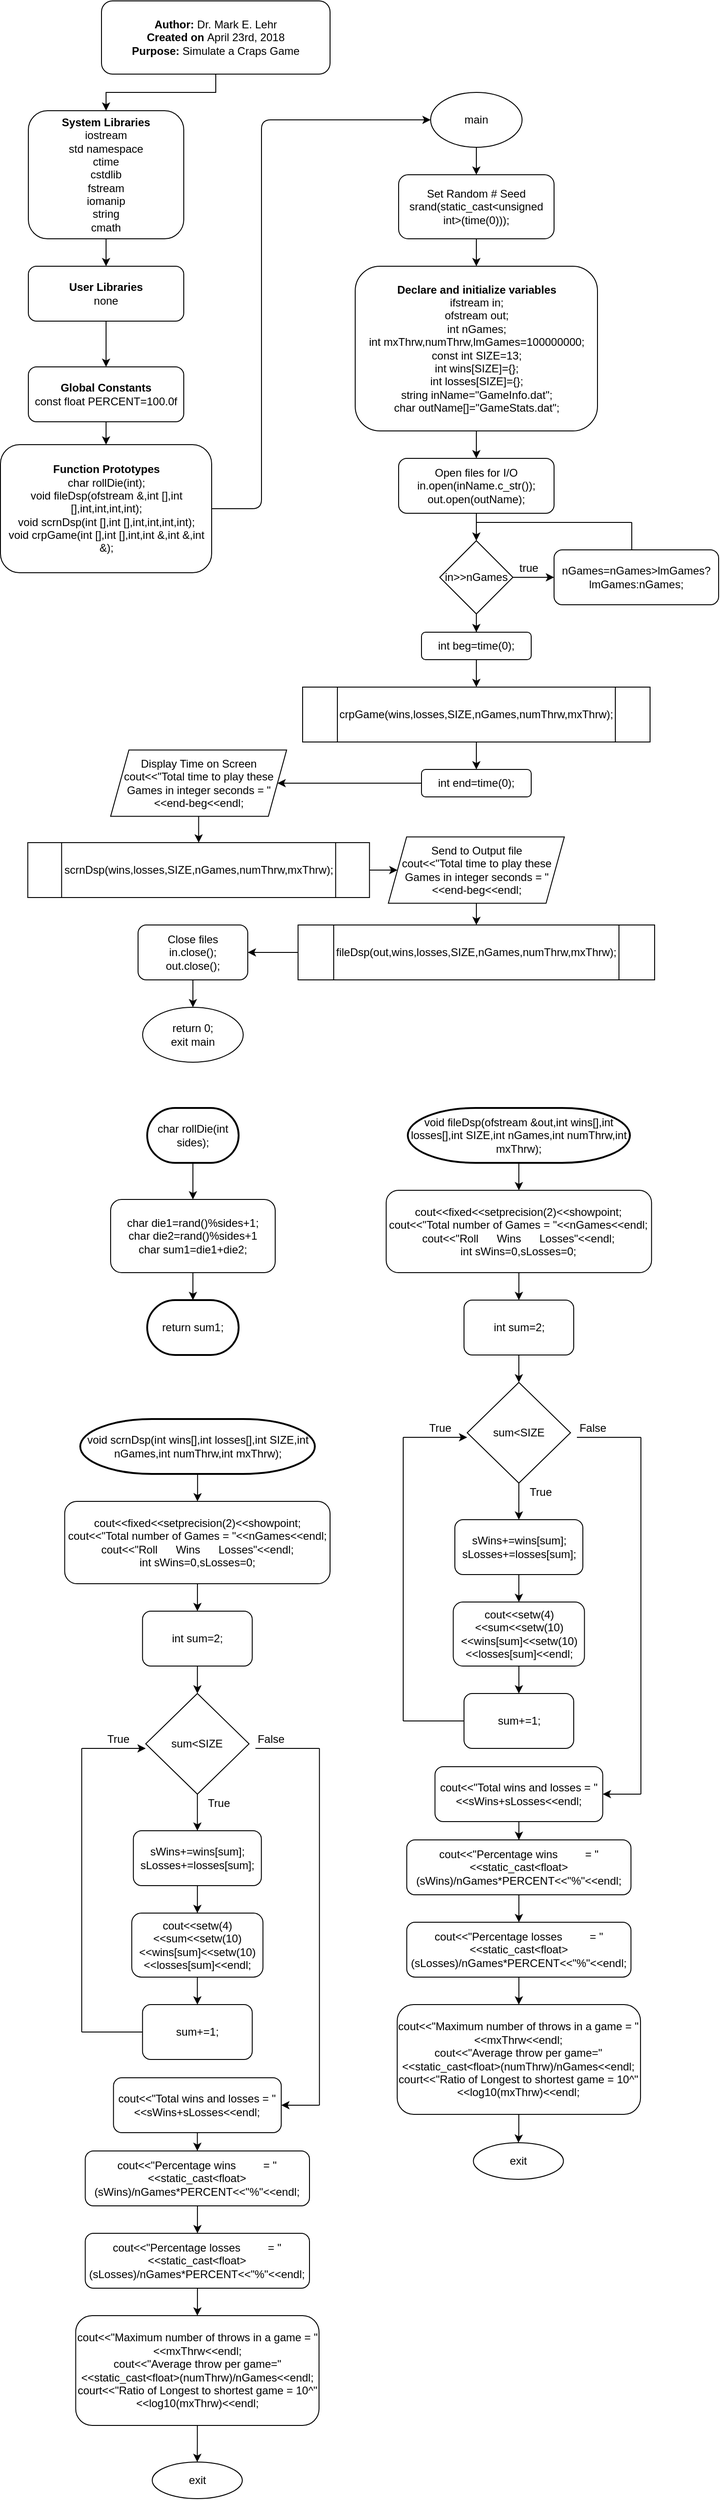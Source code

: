 <mxfile version="14.5.3" type="device"><diagram id="C5RBs43oDa-KdzZeNtuy" name="Page-1"><mxGraphModel dx="1278" dy="580" grid="1" gridSize="10" guides="1" tooltips="1" connect="1" arrows="1" fold="1" page="1" pageScale="1" pageWidth="827" pageHeight="1169" math="0" shadow="0"><root><mxCell id="WIyWlLk6GJQsqaUBKTNV-0"/><mxCell id="WIyWlLk6GJQsqaUBKTNV-1" parent="WIyWlLk6GJQsqaUBKTNV-0"/><mxCell id="byQmDgRyTn9iCLRSrHQv-141" value="" style="group" vertex="1" connectable="0" parent="WIyWlLk6GJQsqaUBKTNV-1"><mxGeometry x="79.75" y="1580" width="290.25" height="1180" as="geometry"/></mxCell><mxCell id="byQmDgRyTn9iCLRSrHQv-102" value="" style="group" vertex="1" connectable="0" parent="byQmDgRyTn9iCLRSrHQv-141"><mxGeometry width="290.25" height="1100" as="geometry"/></mxCell><mxCell id="byQmDgRyTn9iCLRSrHQv-44" value="void scrnDsp(int wins[],int losses[],int SIZE,int nGames,int numThrw,int mxThrw);" style="strokeWidth=2;html=1;shape=mxgraph.flowchart.terminator;whiteSpace=wrap;" vertex="1" parent="byQmDgRyTn9iCLRSrHQv-102"><mxGeometry x="17" width="256.62" height="60" as="geometry"/></mxCell><mxCell id="byQmDgRyTn9iCLRSrHQv-45" value="cout&amp;lt;&amp;lt;fixed&amp;lt;&amp;lt;setprecision(2)&amp;lt;&amp;lt;showpoint;&lt;br&gt;cout&amp;lt;&amp;lt;&quot;Total number of Games = &quot;&amp;lt;&amp;lt;nGames&amp;lt;&amp;lt;endl;&lt;br&gt;cout&amp;lt;&amp;lt;&quot;Roll&amp;nbsp; &amp;nbsp; &amp;nbsp; Wins&amp;nbsp; &amp;nbsp; &amp;nbsp; Losses&quot;&amp;lt;&amp;lt;endl;&lt;br&gt;int sWins=0,sLosses=0;" style="rounded=1;whiteSpace=wrap;html=1;" vertex="1" parent="byQmDgRyTn9iCLRSrHQv-102"><mxGeometry y="90" width="290.25" height="90" as="geometry"/></mxCell><mxCell id="byQmDgRyTn9iCLRSrHQv-48" value="" style="edgeStyle=orthogonalEdgeStyle;rounded=0;orthogonalLoop=1;jettySize=auto;html=1;" edge="1" parent="byQmDgRyTn9iCLRSrHQv-102" source="byQmDgRyTn9iCLRSrHQv-44" target="byQmDgRyTn9iCLRSrHQv-45"><mxGeometry relative="1" as="geometry"/></mxCell><mxCell id="byQmDgRyTn9iCLRSrHQv-46" value="int sum=2;" style="rounded=1;whiteSpace=wrap;html=1;" vertex="1" parent="byQmDgRyTn9iCLRSrHQv-102"><mxGeometry x="85.13" y="210" width="120" height="60" as="geometry"/></mxCell><mxCell id="byQmDgRyTn9iCLRSrHQv-49" value="" style="edgeStyle=orthogonalEdgeStyle;rounded=0;orthogonalLoop=1;jettySize=auto;html=1;" edge="1" parent="byQmDgRyTn9iCLRSrHQv-102" source="byQmDgRyTn9iCLRSrHQv-45" target="byQmDgRyTn9iCLRSrHQv-46"><mxGeometry relative="1" as="geometry"/></mxCell><mxCell id="byQmDgRyTn9iCLRSrHQv-47" value="sum&amp;lt;SIZE" style="rhombus;whiteSpace=wrap;html=1;" vertex="1" parent="byQmDgRyTn9iCLRSrHQv-102"><mxGeometry x="88.63" y="300" width="113" height="110" as="geometry"/></mxCell><mxCell id="byQmDgRyTn9iCLRSrHQv-51" value="" style="edgeStyle=orthogonalEdgeStyle;rounded=0;orthogonalLoop=1;jettySize=auto;html=1;" edge="1" parent="byQmDgRyTn9iCLRSrHQv-102" source="byQmDgRyTn9iCLRSrHQv-46" target="byQmDgRyTn9iCLRSrHQv-47"><mxGeometry relative="1" as="geometry"/></mxCell><mxCell id="byQmDgRyTn9iCLRSrHQv-50" value="sWins+=wins[sum];&lt;br&gt;sLosses+=losses[sum];" style="rounded=1;whiteSpace=wrap;html=1;" vertex="1" parent="byQmDgRyTn9iCLRSrHQv-102"><mxGeometry x="75.12" y="450" width="140" height="60" as="geometry"/></mxCell><mxCell id="byQmDgRyTn9iCLRSrHQv-52" value="" style="edgeStyle=orthogonalEdgeStyle;rounded=0;orthogonalLoop=1;jettySize=auto;html=1;" edge="1" parent="byQmDgRyTn9iCLRSrHQv-102" source="byQmDgRyTn9iCLRSrHQv-47" target="byQmDgRyTn9iCLRSrHQv-50"><mxGeometry relative="1" as="geometry"/></mxCell><mxCell id="byQmDgRyTn9iCLRSrHQv-53" value="True" style="text;html=1;align=center;verticalAlign=middle;resizable=0;points=[];autosize=1;" vertex="1" parent="byQmDgRyTn9iCLRSrHQv-102"><mxGeometry x="148.62" y="410" width="40" height="20" as="geometry"/></mxCell><mxCell id="byQmDgRyTn9iCLRSrHQv-54" value="cout&amp;lt;&amp;lt;setw(4)&amp;lt;&amp;lt;sum&amp;lt;&amp;lt;setw(10)&amp;lt;&amp;lt;wins[sum]&amp;lt;&amp;lt;setw(10)&amp;lt;&amp;lt;losses[sum]&amp;lt;&amp;lt;endl;" style="rounded=1;whiteSpace=wrap;html=1;" vertex="1" parent="byQmDgRyTn9iCLRSrHQv-102"><mxGeometry x="73.37" y="540" width="143.5" height="70" as="geometry"/></mxCell><mxCell id="byQmDgRyTn9iCLRSrHQv-55" value="" style="edgeStyle=orthogonalEdgeStyle;rounded=0;orthogonalLoop=1;jettySize=auto;html=1;" edge="1" parent="byQmDgRyTn9iCLRSrHQv-102" source="byQmDgRyTn9iCLRSrHQv-50" target="byQmDgRyTn9iCLRSrHQv-54"><mxGeometry relative="1" as="geometry"/></mxCell><mxCell id="byQmDgRyTn9iCLRSrHQv-56" value="sum+=1;" style="rounded=1;whiteSpace=wrap;html=1;" vertex="1" parent="byQmDgRyTn9iCLRSrHQv-102"><mxGeometry x="85.13" y="640" width="120" height="60" as="geometry"/></mxCell><mxCell id="byQmDgRyTn9iCLRSrHQv-57" value="" style="edgeStyle=orthogonalEdgeStyle;rounded=0;orthogonalLoop=1;jettySize=auto;html=1;" edge="1" parent="byQmDgRyTn9iCLRSrHQv-102" source="byQmDgRyTn9iCLRSrHQv-54" target="byQmDgRyTn9iCLRSrHQv-56"><mxGeometry relative="1" as="geometry"/></mxCell><mxCell id="byQmDgRyTn9iCLRSrHQv-58" value="" style="endArrow=none;html=1;" edge="1" parent="byQmDgRyTn9iCLRSrHQv-102"><mxGeometry width="50" height="50" relative="1" as="geometry"><mxPoint x="18.62" y="670" as="sourcePoint"/><mxPoint x="85.13" y="670" as="targetPoint"/></mxGeometry></mxCell><mxCell id="byQmDgRyTn9iCLRSrHQv-59" value="" style="endArrow=none;html=1;" edge="1" parent="byQmDgRyTn9iCLRSrHQv-102"><mxGeometry width="50" height="50" relative="1" as="geometry"><mxPoint x="18.62" y="670" as="sourcePoint"/><mxPoint x="18.62" y="360" as="targetPoint"/></mxGeometry></mxCell><mxCell id="byQmDgRyTn9iCLRSrHQv-60" value="" style="endArrow=classic;html=1;" edge="1" parent="byQmDgRyTn9iCLRSrHQv-102"><mxGeometry width="50" height="50" relative="1" as="geometry"><mxPoint x="18.62" y="360" as="sourcePoint"/><mxPoint x="88.62" y="360" as="targetPoint"/></mxGeometry></mxCell><mxCell id="byQmDgRyTn9iCLRSrHQv-61" value="True" style="text;html=1;align=center;verticalAlign=middle;resizable=0;points=[];autosize=1;" vertex="1" parent="byQmDgRyTn9iCLRSrHQv-102"><mxGeometry x="38.62" y="340" width="40" height="20" as="geometry"/></mxCell><mxCell id="byQmDgRyTn9iCLRSrHQv-62" value="cout&amp;lt;&amp;lt;&quot;Total wins and losses = &quot;&amp;lt;&amp;lt;sWins+sLosses&amp;lt;&amp;lt;endl;" style="rounded=1;whiteSpace=wrap;html=1;" vertex="1" parent="byQmDgRyTn9iCLRSrHQv-102"><mxGeometry x="53.38" y="720" width="183.49" height="60" as="geometry"/></mxCell><mxCell id="byQmDgRyTn9iCLRSrHQv-63" value="" style="endArrow=none;html=1;" edge="1" parent="byQmDgRyTn9iCLRSrHQv-102"><mxGeometry width="50" height="50" relative="1" as="geometry"><mxPoint x="278.62" y="360" as="sourcePoint"/><mxPoint x="208.62" y="360" as="targetPoint"/></mxGeometry></mxCell><mxCell id="byQmDgRyTn9iCLRSrHQv-64" value="" style="endArrow=none;html=1;" edge="1" parent="byQmDgRyTn9iCLRSrHQv-102"><mxGeometry width="50" height="50" relative="1" as="geometry"><mxPoint x="278.62" y="750" as="sourcePoint"/><mxPoint x="278.62" y="360" as="targetPoint"/></mxGeometry></mxCell><mxCell id="byQmDgRyTn9iCLRSrHQv-66" value="" style="endArrow=classic;html=1;entryX=1;entryY=0.5;entryDx=0;entryDy=0;" edge="1" parent="byQmDgRyTn9iCLRSrHQv-102" target="byQmDgRyTn9iCLRSrHQv-62"><mxGeometry width="50" height="50" relative="1" as="geometry"><mxPoint x="278.62" y="750" as="sourcePoint"/><mxPoint x="18.62" y="510" as="targetPoint"/></mxGeometry></mxCell><mxCell id="byQmDgRyTn9iCLRSrHQv-67" value="False" style="text;html=1;align=center;verticalAlign=middle;resizable=0;points=[];autosize=1;" vertex="1" parent="byQmDgRyTn9iCLRSrHQv-102"><mxGeometry x="205.13" y="340" width="40" height="20" as="geometry"/></mxCell><mxCell id="byQmDgRyTn9iCLRSrHQv-68" value="cout&amp;lt;&amp;lt;&quot;Percentage wins&amp;nbsp; &amp;nbsp; &amp;nbsp; &amp;nbsp; &amp;nbsp;= &quot;&amp;lt;&amp;lt;static_cast&amp;lt;float&amp;gt;(sWins)/nGames*PERCENT&amp;lt;&amp;lt;&quot;%&quot;&amp;lt;&amp;lt;endl;" style="rounded=1;whiteSpace=wrap;html=1;" vertex="1" parent="byQmDgRyTn9iCLRSrHQv-102"><mxGeometry x="22.5" y="800" width="245.25" height="60" as="geometry"/></mxCell><mxCell id="byQmDgRyTn9iCLRSrHQv-69" value="" style="edgeStyle=orthogonalEdgeStyle;rounded=0;orthogonalLoop=1;jettySize=auto;html=1;" edge="1" parent="byQmDgRyTn9iCLRSrHQv-102" source="byQmDgRyTn9iCLRSrHQv-62" target="byQmDgRyTn9iCLRSrHQv-68"><mxGeometry relative="1" as="geometry"/></mxCell><mxCell id="byQmDgRyTn9iCLRSrHQv-70" value="cout&amp;lt;&amp;lt;&quot;Percentage losses&amp;nbsp; &amp;nbsp; &amp;nbsp; &amp;nbsp; &amp;nbsp;= &quot;&amp;lt;&amp;lt;static_cast&amp;lt;float&amp;gt;(sLosses)/nGames*PERCENT&amp;lt;&amp;lt;&quot;%&quot;&amp;lt;&amp;lt;endl;" style="rounded=1;whiteSpace=wrap;html=1;" vertex="1" parent="byQmDgRyTn9iCLRSrHQv-102"><mxGeometry x="22.5" y="890" width="245.25" height="60" as="geometry"/></mxCell><mxCell id="byQmDgRyTn9iCLRSrHQv-71" value="" style="edgeStyle=orthogonalEdgeStyle;rounded=0;orthogonalLoop=1;jettySize=auto;html=1;" edge="1" parent="byQmDgRyTn9iCLRSrHQv-102" source="byQmDgRyTn9iCLRSrHQv-68" target="byQmDgRyTn9iCLRSrHQv-70"><mxGeometry relative="1" as="geometry"/></mxCell><mxCell id="byQmDgRyTn9iCLRSrHQv-72" value="cout&amp;lt;&amp;lt;&quot;Maximum number of throws in a game = &quot;&amp;lt;&amp;lt;mxThrw&amp;lt;&amp;lt;endl;&lt;br&gt;cout&amp;lt;&amp;lt;&quot;Average throw per game=&quot;&amp;lt;&amp;lt;static_cast&amp;lt;float&amp;gt;(numThrw)/nGames&amp;lt;&amp;lt;endl;&lt;br&gt;court&amp;lt;&amp;lt;&quot;Ratio of Longest to shortest game = 10^&quot;&amp;lt;&amp;lt;log10(mxThrw)&amp;lt;&amp;lt;endl;" style="rounded=1;whiteSpace=wrap;html=1;" vertex="1" parent="byQmDgRyTn9iCLRSrHQv-102"><mxGeometry x="12.06" y="980" width="266.12" height="120" as="geometry"/></mxCell><mxCell id="byQmDgRyTn9iCLRSrHQv-73" value="" style="edgeStyle=orthogonalEdgeStyle;rounded=0;orthogonalLoop=1;jettySize=auto;html=1;" edge="1" parent="byQmDgRyTn9iCLRSrHQv-102" source="byQmDgRyTn9iCLRSrHQv-70" target="byQmDgRyTn9iCLRSrHQv-72"><mxGeometry relative="1" as="geometry"/></mxCell><mxCell id="byQmDgRyTn9iCLRSrHQv-138" value="exit" style="ellipse;whiteSpace=wrap;html=1;" vertex="1" parent="byQmDgRyTn9iCLRSrHQv-141"><mxGeometry x="95.76" y="1140" width="98.49" height="40" as="geometry"/></mxCell><mxCell id="byQmDgRyTn9iCLRSrHQv-139" value="" style="edgeStyle=orthogonalEdgeStyle;rounded=0;orthogonalLoop=1;jettySize=auto;html=1;" edge="1" parent="byQmDgRyTn9iCLRSrHQv-141" source="byQmDgRyTn9iCLRSrHQv-72" target="byQmDgRyTn9iCLRSrHQv-138"><mxGeometry relative="1" as="geometry"/></mxCell><mxCell id="byQmDgRyTn9iCLRSrHQv-142" value="" style="group" vertex="1" connectable="0" parent="WIyWlLk6GJQsqaUBKTNV-1"><mxGeometry x="431.38" y="1240" width="290.25" height="1171" as="geometry"/></mxCell><mxCell id="byQmDgRyTn9iCLRSrHQv-103" value="" style="group" vertex="1" connectable="0" parent="byQmDgRyTn9iCLRSrHQv-142"><mxGeometry width="290.25" height="1100" as="geometry"/></mxCell><mxCell id="byQmDgRyTn9iCLRSrHQv-104" value="void fileDsp(ofstream &amp;amp;out,int wins[],int losses[],int SIZE,int nGames,int numThrw,int mxThrw);" style="strokeWidth=2;html=1;shape=mxgraph.flowchart.terminator;whiteSpace=wrap;" vertex="1" parent="byQmDgRyTn9iCLRSrHQv-103"><mxGeometry x="23.62" width="243" height="60" as="geometry"/></mxCell><mxCell id="byQmDgRyTn9iCLRSrHQv-105" value="cout&amp;lt;&amp;lt;fixed&amp;lt;&amp;lt;setprecision(2)&amp;lt;&amp;lt;showpoint;&lt;br&gt;cout&amp;lt;&amp;lt;&quot;Total number of Games = &quot;&amp;lt;&amp;lt;nGames&amp;lt;&amp;lt;endl;&lt;br&gt;cout&amp;lt;&amp;lt;&quot;Roll&amp;nbsp; &amp;nbsp; &amp;nbsp; Wins&amp;nbsp; &amp;nbsp; &amp;nbsp; Losses&quot;&amp;lt;&amp;lt;endl;&lt;br&gt;int sWins=0,sLosses=0;" style="rounded=1;whiteSpace=wrap;html=1;" vertex="1" parent="byQmDgRyTn9iCLRSrHQv-103"><mxGeometry y="90" width="290.25" height="90" as="geometry"/></mxCell><mxCell id="byQmDgRyTn9iCLRSrHQv-106" value="" style="edgeStyle=orthogonalEdgeStyle;rounded=0;orthogonalLoop=1;jettySize=auto;html=1;" edge="1" parent="byQmDgRyTn9iCLRSrHQv-103" source="byQmDgRyTn9iCLRSrHQv-104" target="byQmDgRyTn9iCLRSrHQv-105"><mxGeometry relative="1" as="geometry"/></mxCell><mxCell id="byQmDgRyTn9iCLRSrHQv-107" value="int sum=2;" style="rounded=1;whiteSpace=wrap;html=1;" vertex="1" parent="byQmDgRyTn9iCLRSrHQv-103"><mxGeometry x="85.13" y="210" width="120" height="60" as="geometry"/></mxCell><mxCell id="byQmDgRyTn9iCLRSrHQv-108" value="" style="edgeStyle=orthogonalEdgeStyle;rounded=0;orthogonalLoop=1;jettySize=auto;html=1;" edge="1" parent="byQmDgRyTn9iCLRSrHQv-103" source="byQmDgRyTn9iCLRSrHQv-105" target="byQmDgRyTn9iCLRSrHQv-107"><mxGeometry relative="1" as="geometry"/></mxCell><mxCell id="byQmDgRyTn9iCLRSrHQv-109" value="sum&amp;lt;SIZE" style="rhombus;whiteSpace=wrap;html=1;" vertex="1" parent="byQmDgRyTn9iCLRSrHQv-103"><mxGeometry x="88.63" y="300" width="113" height="110" as="geometry"/></mxCell><mxCell id="byQmDgRyTn9iCLRSrHQv-110" value="" style="edgeStyle=orthogonalEdgeStyle;rounded=0;orthogonalLoop=1;jettySize=auto;html=1;" edge="1" parent="byQmDgRyTn9iCLRSrHQv-103" source="byQmDgRyTn9iCLRSrHQv-107" target="byQmDgRyTn9iCLRSrHQv-109"><mxGeometry relative="1" as="geometry"/></mxCell><mxCell id="byQmDgRyTn9iCLRSrHQv-111" value="sWins+=wins[sum];&lt;br&gt;sLosses+=losses[sum];" style="rounded=1;whiteSpace=wrap;html=1;" vertex="1" parent="byQmDgRyTn9iCLRSrHQv-103"><mxGeometry x="75.12" y="450" width="140" height="60" as="geometry"/></mxCell><mxCell id="byQmDgRyTn9iCLRSrHQv-112" value="" style="edgeStyle=orthogonalEdgeStyle;rounded=0;orthogonalLoop=1;jettySize=auto;html=1;" edge="1" parent="byQmDgRyTn9iCLRSrHQv-103" source="byQmDgRyTn9iCLRSrHQv-109" target="byQmDgRyTn9iCLRSrHQv-111"><mxGeometry relative="1" as="geometry"/></mxCell><mxCell id="byQmDgRyTn9iCLRSrHQv-113" value="True" style="text;html=1;align=center;verticalAlign=middle;resizable=0;points=[];autosize=1;" vertex="1" parent="byQmDgRyTn9iCLRSrHQv-103"><mxGeometry x="148.62" y="410" width="40" height="20" as="geometry"/></mxCell><mxCell id="byQmDgRyTn9iCLRSrHQv-114" value="cout&amp;lt;&amp;lt;setw(4)&amp;lt;&amp;lt;sum&amp;lt;&amp;lt;setw(10)&amp;lt;&amp;lt;wins[sum]&amp;lt;&amp;lt;setw(10)&amp;lt;&amp;lt;losses[sum]&amp;lt;&amp;lt;endl;" style="rounded=1;whiteSpace=wrap;html=1;" vertex="1" parent="byQmDgRyTn9iCLRSrHQv-103"><mxGeometry x="73.37" y="540" width="143.5" height="70" as="geometry"/></mxCell><mxCell id="byQmDgRyTn9iCLRSrHQv-115" value="" style="edgeStyle=orthogonalEdgeStyle;rounded=0;orthogonalLoop=1;jettySize=auto;html=1;" edge="1" parent="byQmDgRyTn9iCLRSrHQv-103" source="byQmDgRyTn9iCLRSrHQv-111" target="byQmDgRyTn9iCLRSrHQv-114"><mxGeometry relative="1" as="geometry"/></mxCell><mxCell id="byQmDgRyTn9iCLRSrHQv-116" value="sum+=1;" style="rounded=1;whiteSpace=wrap;html=1;" vertex="1" parent="byQmDgRyTn9iCLRSrHQv-103"><mxGeometry x="85.13" y="640" width="120" height="60" as="geometry"/></mxCell><mxCell id="byQmDgRyTn9iCLRSrHQv-117" value="" style="edgeStyle=orthogonalEdgeStyle;rounded=0;orthogonalLoop=1;jettySize=auto;html=1;" edge="1" parent="byQmDgRyTn9iCLRSrHQv-103" source="byQmDgRyTn9iCLRSrHQv-114" target="byQmDgRyTn9iCLRSrHQv-116"><mxGeometry relative="1" as="geometry"/></mxCell><mxCell id="byQmDgRyTn9iCLRSrHQv-118" value="" style="endArrow=none;html=1;" edge="1" parent="byQmDgRyTn9iCLRSrHQv-103"><mxGeometry width="50" height="50" relative="1" as="geometry"><mxPoint x="18.62" y="670" as="sourcePoint"/><mxPoint x="85.13" y="670" as="targetPoint"/></mxGeometry></mxCell><mxCell id="byQmDgRyTn9iCLRSrHQv-119" value="" style="endArrow=none;html=1;" edge="1" parent="byQmDgRyTn9iCLRSrHQv-103"><mxGeometry width="50" height="50" relative="1" as="geometry"><mxPoint x="18.62" y="670" as="sourcePoint"/><mxPoint x="18.62" y="360" as="targetPoint"/></mxGeometry></mxCell><mxCell id="byQmDgRyTn9iCLRSrHQv-120" value="" style="endArrow=classic;html=1;" edge="1" parent="byQmDgRyTn9iCLRSrHQv-103"><mxGeometry width="50" height="50" relative="1" as="geometry"><mxPoint x="18.62" y="360" as="sourcePoint"/><mxPoint x="88.62" y="360" as="targetPoint"/></mxGeometry></mxCell><mxCell id="byQmDgRyTn9iCLRSrHQv-121" value="True" style="text;html=1;align=center;verticalAlign=middle;resizable=0;points=[];autosize=1;" vertex="1" parent="byQmDgRyTn9iCLRSrHQv-103"><mxGeometry x="38.62" y="340" width="40" height="20" as="geometry"/></mxCell><mxCell id="byQmDgRyTn9iCLRSrHQv-122" value="cout&amp;lt;&amp;lt;&quot;Total wins and losses = &quot;&amp;lt;&amp;lt;sWins+sLosses&amp;lt;&amp;lt;endl;" style="rounded=1;whiteSpace=wrap;html=1;" vertex="1" parent="byQmDgRyTn9iCLRSrHQv-103"><mxGeometry x="53.38" y="720" width="183.49" height="60" as="geometry"/></mxCell><mxCell id="byQmDgRyTn9iCLRSrHQv-123" value="" style="endArrow=none;html=1;" edge="1" parent="byQmDgRyTn9iCLRSrHQv-103"><mxGeometry width="50" height="50" relative="1" as="geometry"><mxPoint x="278.62" y="360" as="sourcePoint"/><mxPoint x="208.62" y="360" as="targetPoint"/></mxGeometry></mxCell><mxCell id="byQmDgRyTn9iCLRSrHQv-124" value="" style="endArrow=none;html=1;" edge="1" parent="byQmDgRyTn9iCLRSrHQv-103"><mxGeometry width="50" height="50" relative="1" as="geometry"><mxPoint x="278.62" y="750" as="sourcePoint"/><mxPoint x="278.62" y="360" as="targetPoint"/></mxGeometry></mxCell><mxCell id="byQmDgRyTn9iCLRSrHQv-125" value="" style="endArrow=classic;html=1;entryX=1;entryY=0.5;entryDx=0;entryDy=0;" edge="1" parent="byQmDgRyTn9iCLRSrHQv-103" target="byQmDgRyTn9iCLRSrHQv-122"><mxGeometry width="50" height="50" relative="1" as="geometry"><mxPoint x="278.62" y="750" as="sourcePoint"/><mxPoint x="18.62" y="510" as="targetPoint"/></mxGeometry></mxCell><mxCell id="byQmDgRyTn9iCLRSrHQv-126" value="False" style="text;html=1;align=center;verticalAlign=middle;resizable=0;points=[];autosize=1;" vertex="1" parent="byQmDgRyTn9iCLRSrHQv-103"><mxGeometry x="205.13" y="340" width="40" height="20" as="geometry"/></mxCell><mxCell id="byQmDgRyTn9iCLRSrHQv-127" value="cout&amp;lt;&amp;lt;&quot;Percentage wins&amp;nbsp; &amp;nbsp; &amp;nbsp; &amp;nbsp; &amp;nbsp;= &quot;&amp;lt;&amp;lt;static_cast&amp;lt;float&amp;gt;(sWins)/nGames*PERCENT&amp;lt;&amp;lt;&quot;%&quot;&amp;lt;&amp;lt;endl;" style="rounded=1;whiteSpace=wrap;html=1;" vertex="1" parent="byQmDgRyTn9iCLRSrHQv-103"><mxGeometry x="22.5" y="800" width="245.25" height="60" as="geometry"/></mxCell><mxCell id="byQmDgRyTn9iCLRSrHQv-128" value="" style="edgeStyle=orthogonalEdgeStyle;rounded=0;orthogonalLoop=1;jettySize=auto;html=1;" edge="1" parent="byQmDgRyTn9iCLRSrHQv-103" source="byQmDgRyTn9iCLRSrHQv-122" target="byQmDgRyTn9iCLRSrHQv-127"><mxGeometry relative="1" as="geometry"/></mxCell><mxCell id="byQmDgRyTn9iCLRSrHQv-129" value="cout&amp;lt;&amp;lt;&quot;Percentage losses&amp;nbsp; &amp;nbsp; &amp;nbsp; &amp;nbsp; &amp;nbsp;= &quot;&amp;lt;&amp;lt;static_cast&amp;lt;float&amp;gt;(sLosses)/nGames*PERCENT&amp;lt;&amp;lt;&quot;%&quot;&amp;lt;&amp;lt;endl;" style="rounded=1;whiteSpace=wrap;html=1;" vertex="1" parent="byQmDgRyTn9iCLRSrHQv-103"><mxGeometry x="22.5" y="890" width="245.25" height="60" as="geometry"/></mxCell><mxCell id="byQmDgRyTn9iCLRSrHQv-130" value="" style="edgeStyle=orthogonalEdgeStyle;rounded=0;orthogonalLoop=1;jettySize=auto;html=1;" edge="1" parent="byQmDgRyTn9iCLRSrHQv-103" source="byQmDgRyTn9iCLRSrHQv-127" target="byQmDgRyTn9iCLRSrHQv-129"><mxGeometry relative="1" as="geometry"/></mxCell><mxCell id="byQmDgRyTn9iCLRSrHQv-131" value="cout&amp;lt;&amp;lt;&quot;Maximum number of throws in a game = &quot;&amp;lt;&amp;lt;mxThrw&amp;lt;&amp;lt;endl;&lt;br&gt;cout&amp;lt;&amp;lt;&quot;Average throw per game=&quot;&amp;lt;&amp;lt;static_cast&amp;lt;float&amp;gt;(numThrw)/nGames&amp;lt;&amp;lt;endl;&lt;br&gt;court&amp;lt;&amp;lt;&quot;Ratio of Longest to shortest game = 10^&quot;&amp;lt;&amp;lt;log10(mxThrw)&amp;lt;&amp;lt;endl;" style="rounded=1;whiteSpace=wrap;html=1;" vertex="1" parent="byQmDgRyTn9iCLRSrHQv-103"><mxGeometry x="12.06" y="980" width="266.12" height="120" as="geometry"/></mxCell><mxCell id="byQmDgRyTn9iCLRSrHQv-132" value="" style="edgeStyle=orthogonalEdgeStyle;rounded=0;orthogonalLoop=1;jettySize=auto;html=1;" edge="1" parent="byQmDgRyTn9iCLRSrHQv-103" source="byQmDgRyTn9iCLRSrHQv-129" target="byQmDgRyTn9iCLRSrHQv-131"><mxGeometry relative="1" as="geometry"/></mxCell><mxCell id="byQmDgRyTn9iCLRSrHQv-137" value="exit" style="ellipse;whiteSpace=wrap;html=1;" vertex="1" parent="byQmDgRyTn9iCLRSrHQv-142"><mxGeometry x="95.38" y="1131" width="98.49" height="40" as="geometry"/></mxCell><mxCell id="byQmDgRyTn9iCLRSrHQv-140" value="" style="edgeStyle=orthogonalEdgeStyle;rounded=0;orthogonalLoop=1;jettySize=auto;html=1;" edge="1" parent="byQmDgRyTn9iCLRSrHQv-142" source="byQmDgRyTn9iCLRSrHQv-131" target="byQmDgRyTn9iCLRSrHQv-137"><mxGeometry relative="1" as="geometry"/></mxCell><mxCell id="byQmDgRyTn9iCLRSrHQv-143" value="" style="group" vertex="1" connectable="0" parent="WIyWlLk6GJQsqaUBKTNV-1"><mxGeometry x="130" y="1240" width="180" height="270" as="geometry"/></mxCell><mxCell id="byQmDgRyTn9iCLRSrHQv-39" value="char rollDie(int sides);" style="strokeWidth=2;html=1;shape=mxgraph.flowchart.terminator;whiteSpace=wrap;" vertex="1" parent="byQmDgRyTn9iCLRSrHQv-143"><mxGeometry x="40" width="100" height="60" as="geometry"/></mxCell><mxCell id="byQmDgRyTn9iCLRSrHQv-40" value="char die1=rand()%sides+1;&lt;br&gt;char die2=rand()%sides+1&lt;br&gt;char sum1=die1+die2;" style="rounded=1;whiteSpace=wrap;html=1;" vertex="1" parent="byQmDgRyTn9iCLRSrHQv-143"><mxGeometry y="100" width="180" height="80" as="geometry"/></mxCell><mxCell id="byQmDgRyTn9iCLRSrHQv-41" value="" style="edgeStyle=orthogonalEdgeStyle;rounded=0;orthogonalLoop=1;jettySize=auto;html=1;" edge="1" parent="byQmDgRyTn9iCLRSrHQv-143" source="byQmDgRyTn9iCLRSrHQv-39" target="byQmDgRyTn9iCLRSrHQv-40"><mxGeometry relative="1" as="geometry"/></mxCell><mxCell id="byQmDgRyTn9iCLRSrHQv-42" value="return sum1;" style="strokeWidth=2;html=1;shape=mxgraph.flowchart.terminator;whiteSpace=wrap;" vertex="1" parent="byQmDgRyTn9iCLRSrHQv-143"><mxGeometry x="40" y="210" width="100" height="60" as="geometry"/></mxCell><mxCell id="byQmDgRyTn9iCLRSrHQv-43" value="" style="edgeStyle=orthogonalEdgeStyle;rounded=0;orthogonalLoop=1;jettySize=auto;html=1;" edge="1" parent="byQmDgRyTn9iCLRSrHQv-143" source="byQmDgRyTn9iCLRSrHQv-40" target="byQmDgRyTn9iCLRSrHQv-42"><mxGeometry relative="1" as="geometry"/></mxCell><mxCell id="byQmDgRyTn9iCLRSrHQv-144" value="" style="group" vertex="1" connectable="0" parent="WIyWlLk6GJQsqaUBKTNV-1"><mxGeometry x="9.5" y="30" width="785.5" height="1160" as="geometry"/></mxCell><mxCell id="A4RTOoCLaP5nwwJ5r5Nx-14" value="&lt;b&gt;Author:&lt;/b&gt;&amp;nbsp;Dr. Mark E. Lehr&lt;br&gt;&lt;b&gt;Created on&lt;/b&gt;&amp;nbsp;April 23rd, 2018&lt;br&gt;&lt;b&gt;Purpose:&lt;/b&gt;&amp;nbsp;Simulate a Craps Game" style="rounded=1;whiteSpace=wrap;html=1;" parent="byQmDgRyTn9iCLRSrHQv-144" vertex="1"><mxGeometry x="110.5" width="250" height="80" as="geometry"/></mxCell><mxCell id="A4RTOoCLaP5nwwJ5r5Nx-15" value="&lt;b&gt;System Libraries&lt;/b&gt;&lt;br&gt;iostream&lt;br&gt;std namespace&lt;br&gt;ctime&lt;br&gt;cstdlib&lt;br&gt;fstream&lt;br&gt;iomanip&lt;br&gt;string&lt;br&gt;cmath" style="rounded=1;whiteSpace=wrap;html=1;" parent="byQmDgRyTn9iCLRSrHQv-144" vertex="1"><mxGeometry x="30.5" y="120" width="170" height="140" as="geometry"/></mxCell><mxCell id="A4RTOoCLaP5nwwJ5r5Nx-16" value="" style="edgeStyle=orthogonalEdgeStyle;rounded=0;orthogonalLoop=1;jettySize=auto;html=1;" parent="byQmDgRyTn9iCLRSrHQv-144" source="A4RTOoCLaP5nwwJ5r5Nx-14" target="A4RTOoCLaP5nwwJ5r5Nx-15" edge="1"><mxGeometry relative="1" as="geometry"/></mxCell><mxCell id="A4RTOoCLaP5nwwJ5r5Nx-18" value="&lt;b&gt;User Libraries&lt;/b&gt;&lt;br&gt;none" style="rounded=1;whiteSpace=wrap;html=1;" parent="byQmDgRyTn9iCLRSrHQv-144" vertex="1"><mxGeometry x="30.5" y="290" width="170" height="60" as="geometry"/></mxCell><mxCell id="A4RTOoCLaP5nwwJ5r5Nx-19" value="" style="edgeStyle=orthogonalEdgeStyle;rounded=0;orthogonalLoop=1;jettySize=auto;html=1;" parent="byQmDgRyTn9iCLRSrHQv-144" source="A4RTOoCLaP5nwwJ5r5Nx-15" target="A4RTOoCLaP5nwwJ5r5Nx-18" edge="1"><mxGeometry relative="1" as="geometry"/></mxCell><mxCell id="A4RTOoCLaP5nwwJ5r5Nx-20" value="&lt;b&gt;Global Constants&lt;/b&gt;&lt;br&gt;const float PERCENT=100.0f" style="rounded=1;whiteSpace=wrap;html=1;" parent="byQmDgRyTn9iCLRSrHQv-144" vertex="1"><mxGeometry x="30.5" y="400" width="170" height="60" as="geometry"/></mxCell><mxCell id="byQmDgRyTn9iCLRSrHQv-3" value="" style="edgeStyle=orthogonalEdgeStyle;rounded=0;orthogonalLoop=1;jettySize=auto;html=1;" edge="1" parent="byQmDgRyTn9iCLRSrHQv-144" source="A4RTOoCLaP5nwwJ5r5Nx-18" target="A4RTOoCLaP5nwwJ5r5Nx-20"><mxGeometry relative="1" as="geometry"/></mxCell><mxCell id="A4RTOoCLaP5nwwJ5r5Nx-22" value="&lt;b&gt;Function Prototypes&lt;/b&gt;&lt;br&gt;char rollDie(int);&lt;br&gt;void fileDsp(ofstream &amp;amp;,int [],int [],int,int,int,int);&lt;br&gt;void scrnDsp(int [],int [],int,int,int,int);&lt;br&gt;void crpGame(int [],int [],int,int &amp;amp;,int &amp;amp;,int &amp;amp;);" style="rounded=1;whiteSpace=wrap;html=1;" parent="byQmDgRyTn9iCLRSrHQv-144" vertex="1"><mxGeometry y="485" width="231" height="140" as="geometry"/></mxCell><mxCell id="A4RTOoCLaP5nwwJ5r5Nx-23" value="" style="edgeStyle=orthogonalEdgeStyle;rounded=0;orthogonalLoop=1;jettySize=auto;html=1;" parent="byQmDgRyTn9iCLRSrHQv-144" source="A4RTOoCLaP5nwwJ5r5Nx-20" target="A4RTOoCLaP5nwwJ5r5Nx-22" edge="1"><mxGeometry relative="1" as="geometry"/></mxCell><mxCell id="A4RTOoCLaP5nwwJ5r5Nx-24" value="main" style="ellipse;whiteSpace=wrap;html=1;" parent="byQmDgRyTn9iCLRSrHQv-144" vertex="1"><mxGeometry x="470.5" y="100" width="100" height="60" as="geometry"/></mxCell><mxCell id="A4RTOoCLaP5nwwJ5r5Nx-27" value="" style="edgeStyle=elbowEdgeStyle;elbow=horizontal;endArrow=classic;html=1;exitX=1;exitY=0.5;exitDx=0;exitDy=0;" parent="byQmDgRyTn9iCLRSrHQv-144" source="A4RTOoCLaP5nwwJ5r5Nx-22" edge="1"><mxGeometry width="50" height="50" relative="1" as="geometry"><mxPoint x="250.5" y="560" as="sourcePoint"/><mxPoint x="470.5" y="130" as="targetPoint"/><Array as="points"><mxPoint x="285.5" y="130"/></Array></mxGeometry></mxCell><mxCell id="A4RTOoCLaP5nwwJ5r5Nx-28" value="&lt;b&gt;Declare and initialize variables&lt;br&gt;&lt;/b&gt;ifstream in;&lt;br&gt;ofstream out;&lt;br&gt;int nGames;&lt;br&gt;int mxThrw,numThrw,lmGames=100000000;&lt;br&gt;const int SIZE=13;&lt;br&gt;int wins[SIZE]={};&lt;br&gt;int losses[SIZE]={};&lt;br&gt;string inName=&quot;GameInfo.dat&quot;;&lt;br&gt;char outName[]=&quot;GameStats.dat&quot;;" style="rounded=1;whiteSpace=wrap;html=1;" parent="byQmDgRyTn9iCLRSrHQv-144" vertex="1"><mxGeometry x="388" y="290" width="265" height="180" as="geometry"/></mxCell><mxCell id="byQmDgRyTn9iCLRSrHQv-2" value="" style="edgeStyle=orthogonalEdgeStyle;rounded=0;orthogonalLoop=1;jettySize=auto;html=1;" edge="1" parent="byQmDgRyTn9iCLRSrHQv-144" source="byQmDgRyTn9iCLRSrHQv-0" target="A4RTOoCLaP5nwwJ5r5Nx-28"><mxGeometry relative="1" as="geometry"/></mxCell><mxCell id="byQmDgRyTn9iCLRSrHQv-0" value="Set Random # Seed&lt;br&gt;srand(static_cast&amp;lt;unsigned int&amp;gt;(time(0)));" style="rounded=1;whiteSpace=wrap;html=1;" vertex="1" parent="byQmDgRyTn9iCLRSrHQv-144"><mxGeometry x="435.5" y="190" width="170" height="70" as="geometry"/></mxCell><mxCell id="byQmDgRyTn9iCLRSrHQv-1" value="" style="edgeStyle=orthogonalEdgeStyle;rounded=0;orthogonalLoop=1;jettySize=auto;html=1;" edge="1" parent="byQmDgRyTn9iCLRSrHQv-144" source="A4RTOoCLaP5nwwJ5r5Nx-24" target="byQmDgRyTn9iCLRSrHQv-0"><mxGeometry relative="1" as="geometry"/></mxCell><mxCell id="byQmDgRyTn9iCLRSrHQv-4" value="Open files for I/O&lt;br&gt;in.open(inName.c_str());&lt;br&gt;out.open(outName);" style="rounded=1;whiteSpace=wrap;html=1;" vertex="1" parent="byQmDgRyTn9iCLRSrHQv-144"><mxGeometry x="435.5" y="500" width="170" height="60" as="geometry"/></mxCell><mxCell id="byQmDgRyTn9iCLRSrHQv-5" value="" style="edgeStyle=orthogonalEdgeStyle;rounded=0;orthogonalLoop=1;jettySize=auto;html=1;" edge="1" parent="byQmDgRyTn9iCLRSrHQv-144" source="A4RTOoCLaP5nwwJ5r5Nx-28" target="byQmDgRyTn9iCLRSrHQv-4"><mxGeometry relative="1" as="geometry"/></mxCell><mxCell id="byQmDgRyTn9iCLRSrHQv-6" value="in&amp;gt;&amp;gt;nGames" style="rhombus;whiteSpace=wrap;html=1;" vertex="1" parent="byQmDgRyTn9iCLRSrHQv-144"><mxGeometry x="480.5" y="590" width="80" height="80" as="geometry"/></mxCell><mxCell id="byQmDgRyTn9iCLRSrHQv-11" value="" style="edgeStyle=orthogonalEdgeStyle;rounded=0;orthogonalLoop=1;jettySize=auto;html=1;entryX=0.5;entryY=0;entryDx=0;entryDy=0;" edge="1" parent="byQmDgRyTn9iCLRSrHQv-144" source="byQmDgRyTn9iCLRSrHQv-4" target="byQmDgRyTn9iCLRSrHQv-6"><mxGeometry relative="1" as="geometry"/></mxCell><mxCell id="byQmDgRyTn9iCLRSrHQv-7" value="nGames=nGames&amp;gt;lmGames?lmGames:nGames;" style="rounded=1;whiteSpace=wrap;html=1;" vertex="1" parent="byQmDgRyTn9iCLRSrHQv-144"><mxGeometry x="605.5" y="600" width="180" height="60" as="geometry"/></mxCell><mxCell id="byQmDgRyTn9iCLRSrHQv-8" value="" style="edgeStyle=orthogonalEdgeStyle;rounded=0;orthogonalLoop=1;jettySize=auto;html=1;" edge="1" parent="byQmDgRyTn9iCLRSrHQv-144" source="byQmDgRyTn9iCLRSrHQv-6" target="byQmDgRyTn9iCLRSrHQv-7"><mxGeometry relative="1" as="geometry"/></mxCell><mxCell id="byQmDgRyTn9iCLRSrHQv-9" value="true" style="text;html=1;align=center;verticalAlign=middle;resizable=0;points=[];autosize=1;" vertex="1" parent="byQmDgRyTn9iCLRSrHQv-144"><mxGeometry x="557.5" y="610" width="40" height="20" as="geometry"/></mxCell><mxCell id="byQmDgRyTn9iCLRSrHQv-17" value="" style="endArrow=none;html=1;" edge="1" parent="byQmDgRyTn9iCLRSrHQv-144"><mxGeometry width="50" height="50" relative="1" as="geometry"><mxPoint x="690.5" y="600" as="sourcePoint"/><mxPoint x="690.5" y="570" as="targetPoint"/></mxGeometry></mxCell><mxCell id="byQmDgRyTn9iCLRSrHQv-18" value="" style="endArrow=none;html=1;" edge="1" parent="byQmDgRyTn9iCLRSrHQv-144"><mxGeometry width="50" height="50" relative="1" as="geometry"><mxPoint x="520.5" y="570" as="sourcePoint"/><mxPoint x="690.5" y="570" as="targetPoint"/></mxGeometry></mxCell><mxCell id="byQmDgRyTn9iCLRSrHQv-19" value="int beg=time(0);" style="rounded=1;whiteSpace=wrap;html=1;" vertex="1" parent="byQmDgRyTn9iCLRSrHQv-144"><mxGeometry x="460.5" y="690" width="120" height="30" as="geometry"/></mxCell><mxCell id="byQmDgRyTn9iCLRSrHQv-20" value="" style="edgeStyle=orthogonalEdgeStyle;rounded=0;orthogonalLoop=1;jettySize=auto;html=1;" edge="1" parent="byQmDgRyTn9iCLRSrHQv-144" source="byQmDgRyTn9iCLRSrHQv-6" target="byQmDgRyTn9iCLRSrHQv-19"><mxGeometry relative="1" as="geometry"/></mxCell><mxCell id="byQmDgRyTn9iCLRSrHQv-21" value="crpGame(wins,losses,SIZE,nGames,numThrw,mxThrw);" style="shape=process;whiteSpace=wrap;html=1;backgroundOutline=1;" vertex="1" parent="byQmDgRyTn9iCLRSrHQv-144"><mxGeometry x="330.5" y="750" width="380" height="60" as="geometry"/></mxCell><mxCell id="byQmDgRyTn9iCLRSrHQv-22" value="" style="edgeStyle=orthogonalEdgeStyle;rounded=0;orthogonalLoop=1;jettySize=auto;html=1;" edge="1" parent="byQmDgRyTn9iCLRSrHQv-144" source="byQmDgRyTn9iCLRSrHQv-19" target="byQmDgRyTn9iCLRSrHQv-21"><mxGeometry relative="1" as="geometry"/></mxCell><mxCell id="byQmDgRyTn9iCLRSrHQv-23" value="int end=time(0);" style="rounded=1;whiteSpace=wrap;html=1;" vertex="1" parent="byQmDgRyTn9iCLRSrHQv-144"><mxGeometry x="460.5" y="840" width="120" height="30" as="geometry"/></mxCell><mxCell id="byQmDgRyTn9iCLRSrHQv-24" value="" style="edgeStyle=orthogonalEdgeStyle;rounded=0;orthogonalLoop=1;jettySize=auto;html=1;" edge="1" parent="byQmDgRyTn9iCLRSrHQv-144" source="byQmDgRyTn9iCLRSrHQv-21" target="byQmDgRyTn9iCLRSrHQv-23"><mxGeometry relative="1" as="geometry"/></mxCell><mxCell id="byQmDgRyTn9iCLRSrHQv-25" value="Display Time on Screen&lt;br&gt;cout&amp;lt;&amp;lt;&quot;Total time to play these Games in integer seconds = &quot;&amp;lt;&amp;lt;end-beg&amp;lt;&amp;lt;endl;" style="shape=parallelogram;perimeter=parallelogramPerimeter;whiteSpace=wrap;html=1;fixedSize=1;" vertex="1" parent="byQmDgRyTn9iCLRSrHQv-144"><mxGeometry x="120.5" y="818.75" width="192.5" height="72.5" as="geometry"/></mxCell><mxCell id="byQmDgRyTn9iCLRSrHQv-27" value="" style="edgeStyle=orthogonalEdgeStyle;rounded=0;orthogonalLoop=1;jettySize=auto;html=1;entryX=1;entryY=0.5;entryDx=0;entryDy=0;" edge="1" parent="byQmDgRyTn9iCLRSrHQv-144" source="byQmDgRyTn9iCLRSrHQv-23" target="byQmDgRyTn9iCLRSrHQv-25"><mxGeometry relative="1" as="geometry"><mxPoint x="380.5" y="855" as="targetPoint"/></mxGeometry></mxCell><mxCell id="byQmDgRyTn9iCLRSrHQv-28" value="scrnDsp(wins,losses,SIZE,nGames,numThrw,mxThrw);" style="shape=process;whiteSpace=wrap;html=1;backgroundOutline=1;" vertex="1" parent="byQmDgRyTn9iCLRSrHQv-144"><mxGeometry x="29.88" y="920" width="373.75" height="60" as="geometry"/></mxCell><mxCell id="byQmDgRyTn9iCLRSrHQv-29" value="" style="edgeStyle=orthogonalEdgeStyle;rounded=0;orthogonalLoop=1;jettySize=auto;html=1;" edge="1" parent="byQmDgRyTn9iCLRSrHQv-144" source="byQmDgRyTn9iCLRSrHQv-25" target="byQmDgRyTn9iCLRSrHQv-28"><mxGeometry relative="1" as="geometry"/></mxCell><mxCell id="byQmDgRyTn9iCLRSrHQv-30" value="Send to Output file&lt;br&gt;cout&amp;lt;&amp;lt;&quot;Total time to play these Games in integer seconds = &quot;&amp;lt;&amp;lt;end-beg&amp;lt;&amp;lt;endl;" style="shape=parallelogram;perimeter=parallelogramPerimeter;whiteSpace=wrap;html=1;fixedSize=1;" vertex="1" parent="byQmDgRyTn9iCLRSrHQv-144"><mxGeometry x="424.25" y="913.75" width="192.5" height="72.5" as="geometry"/></mxCell><mxCell id="byQmDgRyTn9iCLRSrHQv-31" value="" style="edgeStyle=orthogonalEdgeStyle;rounded=0;orthogonalLoop=1;jettySize=auto;html=1;" edge="1" parent="byQmDgRyTn9iCLRSrHQv-144" source="byQmDgRyTn9iCLRSrHQv-28" target="byQmDgRyTn9iCLRSrHQv-30"><mxGeometry relative="1" as="geometry"/></mxCell><mxCell id="byQmDgRyTn9iCLRSrHQv-32" value="fileDsp(out,wins,losses,SIZE,nGames,numThrw,mxThrw);" style="shape=process;whiteSpace=wrap;html=1;backgroundOutline=1;" vertex="1" parent="byQmDgRyTn9iCLRSrHQv-144"><mxGeometry x="325.5" y="1010" width="390" height="60" as="geometry"/></mxCell><mxCell id="byQmDgRyTn9iCLRSrHQv-33" value="" style="edgeStyle=orthogonalEdgeStyle;rounded=0;orthogonalLoop=1;jettySize=auto;html=1;" edge="1" parent="byQmDgRyTn9iCLRSrHQv-144" source="byQmDgRyTn9iCLRSrHQv-30" target="byQmDgRyTn9iCLRSrHQv-32"><mxGeometry relative="1" as="geometry"/></mxCell><mxCell id="byQmDgRyTn9iCLRSrHQv-34" value="Close files&lt;br&gt;in.close();&lt;br&gt;out.close();" style="rounded=1;whiteSpace=wrap;html=1;" vertex="1" parent="byQmDgRyTn9iCLRSrHQv-144"><mxGeometry x="150.5" y="1010" width="120" height="60" as="geometry"/></mxCell><mxCell id="byQmDgRyTn9iCLRSrHQv-35" value="" style="edgeStyle=orthogonalEdgeStyle;rounded=0;orthogonalLoop=1;jettySize=auto;html=1;" edge="1" parent="byQmDgRyTn9iCLRSrHQv-144" source="byQmDgRyTn9iCLRSrHQv-32" target="byQmDgRyTn9iCLRSrHQv-34"><mxGeometry relative="1" as="geometry"/></mxCell><mxCell id="byQmDgRyTn9iCLRSrHQv-36" value="return 0;&lt;br&gt;exit main" style="ellipse;whiteSpace=wrap;html=1;" vertex="1" parent="byQmDgRyTn9iCLRSrHQv-144"><mxGeometry x="155.5" y="1100" width="110" height="60" as="geometry"/></mxCell><mxCell id="byQmDgRyTn9iCLRSrHQv-37" value="" style="edgeStyle=orthogonalEdgeStyle;rounded=0;orthogonalLoop=1;jettySize=auto;html=1;" edge="1" parent="byQmDgRyTn9iCLRSrHQv-144" source="byQmDgRyTn9iCLRSrHQv-34" target="byQmDgRyTn9iCLRSrHQv-36"><mxGeometry relative="1" as="geometry"/></mxCell></root></mxGraphModel></diagram></mxfile>